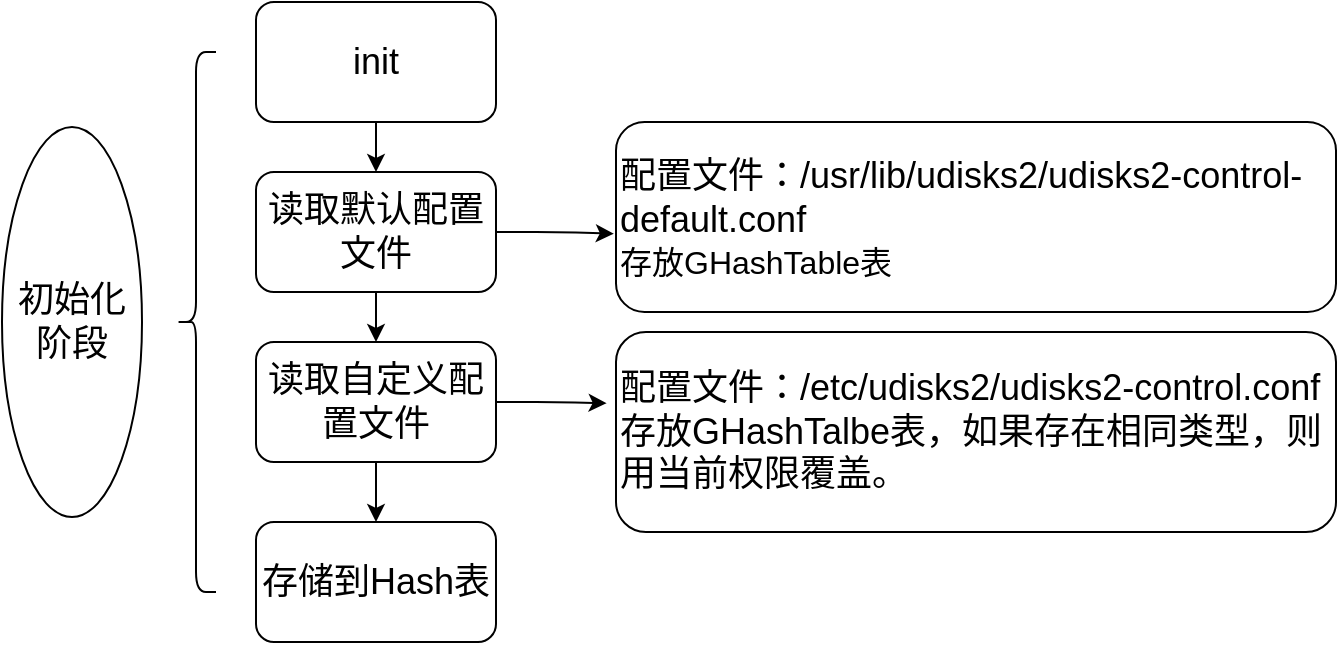 <mxfile version="14.9.6" type="github">
  <diagram id="fvCgsu2ZJ-gSC0RxeoUe" name="Page-1">
    <mxGraphModel dx="2453" dy="2025" grid="0" gridSize="10" guides="1" tooltips="1" connect="1" arrows="1" fold="1" page="1" pageScale="1" pageWidth="827" pageHeight="1169" math="0" shadow="0">
      <root>
        <mxCell id="0" />
        <mxCell id="1" parent="0" />
        <mxCell id="rwF0eWlmXR6ddbn91D17-6" value="" style="edgeStyle=orthogonalEdgeStyle;curved=0;rounded=1;sketch=0;orthogonalLoop=1;jettySize=auto;html=1;entryX=-0.003;entryY=0.588;entryDx=0;entryDy=0;entryPerimeter=0;" parent="1" source="rwF0eWlmXR6ddbn91D17-1" edge="1" target="rwF0eWlmXR6ddbn91D17-5">
          <mxGeometry relative="1" as="geometry">
            <mxPoint x="-418" y="-640" as="targetPoint" />
          </mxGeometry>
        </mxCell>
        <mxCell id="rwF0eWlmXR6ddbn91D17-10" value="" style="edgeStyle=orthogonalEdgeStyle;curved=0;rounded=1;sketch=0;orthogonalLoop=1;jettySize=auto;html=1;" parent="1" source="rwF0eWlmXR6ddbn91D17-1" target="rwF0eWlmXR6ddbn91D17-9" edge="1">
          <mxGeometry relative="1" as="geometry" />
        </mxCell>
        <mxCell id="rwF0eWlmXR6ddbn91D17-1" value="&lt;font style=&quot;font-size: 18px&quot;&gt;读取默认配置文件&lt;/font&gt;" style="rounded=1;whiteSpace=wrap;html=1;" parent="1" vertex="1">
          <mxGeometry x="-613" y="-670" width="120" height="60" as="geometry" />
        </mxCell>
        <mxCell id="rwF0eWlmXR6ddbn91D17-7" value="" style="edgeStyle=orthogonalEdgeStyle;curved=0;rounded=1;sketch=0;orthogonalLoop=1;jettySize=auto;html=1;" parent="1" source="rwF0eWlmXR6ddbn91D17-3" target="rwF0eWlmXR6ddbn91D17-1" edge="1">
          <mxGeometry relative="1" as="geometry" />
        </mxCell>
        <mxCell id="rwF0eWlmXR6ddbn91D17-3" value="&lt;font style=&quot;font-size: 18px&quot;&gt;init&lt;/font&gt;" style="rounded=1;whiteSpace=wrap;html=1;" parent="1" vertex="1">
          <mxGeometry x="-613" y="-755" width="120" height="60" as="geometry" />
        </mxCell>
        <mxCell id="rwF0eWlmXR6ddbn91D17-5" value="&lt;div&gt;&lt;span&gt;&lt;font style=&quot;font-size: 18px&quot;&gt;配置文件：/usr/lib/udisks2/udisks2-control-default.conf&lt;/font&gt;&lt;/span&gt;&lt;/div&gt;&lt;div&gt;&lt;span&gt;&lt;font size=&quot;3&quot;&gt;存放GHashTable表&lt;/font&gt;&lt;/span&gt;&lt;/div&gt;" style="rounded=1;whiteSpace=wrap;html=1;align=left;" parent="1" vertex="1">
          <mxGeometry x="-433" y="-695" width="360" height="95" as="geometry" />
        </mxCell>
        <mxCell id="rwF0eWlmXR6ddbn91D17-12" value="" style="edgeStyle=orthogonalEdgeStyle;curved=0;rounded=1;sketch=0;orthogonalLoop=1;jettySize=auto;html=1;entryX=-0.013;entryY=0.356;entryDx=0;entryDy=0;entryPerimeter=0;" parent="1" source="rwF0eWlmXR6ddbn91D17-9" edge="1" target="rwF0eWlmXR6ddbn91D17-11">
          <mxGeometry relative="1" as="geometry">
            <mxPoint x="-418" y="-500" as="targetPoint" />
          </mxGeometry>
        </mxCell>
        <mxCell id="SnDqI8cz6XFvJ7l4UKi_-4" value="" style="edgeStyle=orthogonalEdgeStyle;rounded=0;orthogonalLoop=1;jettySize=auto;html=1;" edge="1" parent="1" source="rwF0eWlmXR6ddbn91D17-9" target="SnDqI8cz6XFvJ7l4UKi_-3">
          <mxGeometry relative="1" as="geometry" />
        </mxCell>
        <mxCell id="rwF0eWlmXR6ddbn91D17-9" value="&lt;font style=&quot;font-size: 18px&quot;&gt;读取自定义配置文件&lt;/font&gt;" style="rounded=1;whiteSpace=wrap;html=1;" parent="1" vertex="1">
          <mxGeometry x="-613" y="-585" width="120" height="60" as="geometry" />
        </mxCell>
        <mxCell id="rwF0eWlmXR6ddbn91D17-11" value="&lt;font style=&quot;font-size: 18px&quot;&gt;配置文件：/etc/udisks2/udisks2-control.conf&lt;br&gt;存放GHashTalbe表，如果存在相同类型，则用当前权限覆盖。&lt;/font&gt;" style="rounded=1;whiteSpace=wrap;html=1;align=left;" parent="1" vertex="1">
          <mxGeometry x="-433" y="-590" width="360" height="100" as="geometry" />
        </mxCell>
        <mxCell id="rwF0eWlmXR6ddbn91D17-14" value="" style="shape=curlyBracket;whiteSpace=wrap;html=1;rounded=1;sketch=0;" parent="1" vertex="1">
          <mxGeometry x="-653" y="-730" width="20" height="270" as="geometry" />
        </mxCell>
        <mxCell id="rwF0eWlmXR6ddbn91D17-15" value="&lt;font style=&quot;font-size: 18px&quot;&gt;初始化阶段&lt;/font&gt;" style="ellipse;whiteSpace=wrap;html=1;rounded=0;sketch=0;" parent="1" vertex="1">
          <mxGeometry x="-740" y="-692.5" width="70" height="195" as="geometry" />
        </mxCell>
        <mxCell id="SnDqI8cz6XFvJ7l4UKi_-3" value="&lt;font style=&quot;font-size: 18px&quot;&gt;存储到Hash表&lt;/font&gt;" style="rounded=1;whiteSpace=wrap;html=1;" vertex="1" parent="1">
          <mxGeometry x="-613" y="-495" width="120" height="60" as="geometry" />
        </mxCell>
      </root>
    </mxGraphModel>
  </diagram>
</mxfile>
